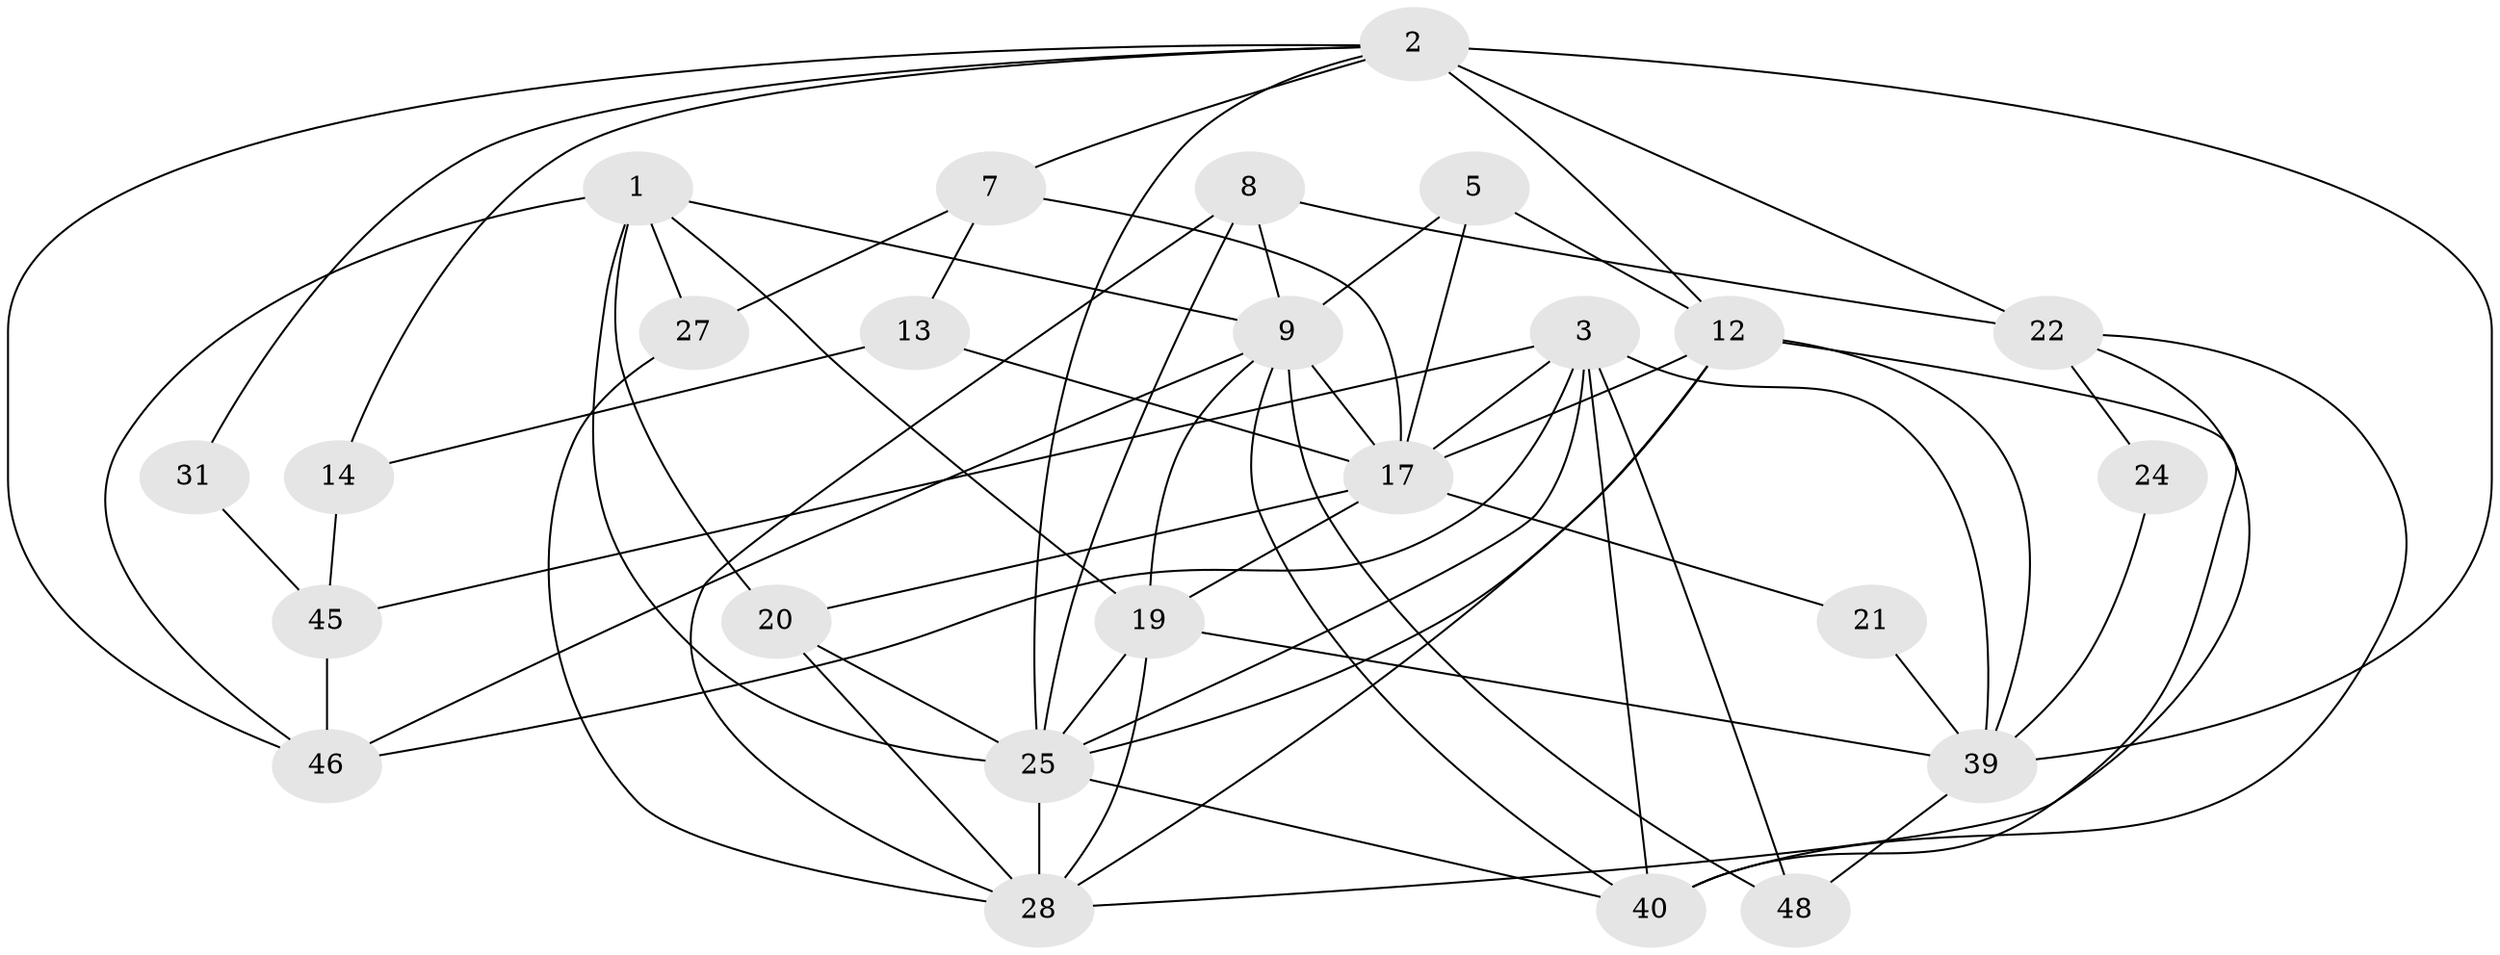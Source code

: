 // original degree distribution, {3: 0.27450980392156865, 4: 0.2549019607843137, 2: 0.13725490196078433, 6: 0.11764705882352941, 5: 0.17647058823529413, 8: 0.0196078431372549, 7: 0.0196078431372549}
// Generated by graph-tools (version 1.1) at 2025/14/03/09/25 04:14:49]
// undirected, 25 vertices, 63 edges
graph export_dot {
graph [start="1"]
  node [color=gray90,style=filled];
  1 [super="+4"];
  2 [super="+6"];
  3 [super="+16+15"];
  5;
  7 [super="+11"];
  8 [super="+38"];
  9 [super="+41"];
  12 [super="+34"];
  13 [super="+29"];
  14;
  17 [super="+18+30"];
  19 [super="+23"];
  20 [super="+26"];
  21;
  22 [super="+32"];
  24;
  25 [super="+43"];
  27;
  28 [super="+49+33"];
  31;
  39 [super="+47"];
  40 [super="+42"];
  45;
  46;
  48;
  1 -- 20;
  1 -- 25;
  1 -- 27;
  1 -- 46;
  1 -- 9;
  1 -- 19;
  2 -- 22 [weight=2];
  2 -- 14;
  2 -- 39;
  2 -- 7;
  2 -- 12 [weight=2];
  2 -- 46;
  2 -- 25;
  2 -- 31;
  3 -- 25;
  3 -- 39;
  3 -- 48;
  3 -- 45;
  3 -- 46;
  3 -- 40;
  3 -- 17;
  5 -- 17;
  5 -- 9;
  5 -- 12;
  7 -- 17 [weight=2];
  7 -- 27;
  7 -- 13;
  8 -- 25;
  8 -- 28;
  8 -- 9;
  8 -- 22;
  9 -- 19;
  9 -- 40;
  9 -- 48;
  9 -- 46;
  9 -- 17;
  12 -- 17;
  12 -- 39 [weight=2];
  12 -- 40;
  12 -- 25;
  12 -- 28;
  13 -- 14;
  13 -- 17;
  14 -- 45;
  17 -- 20 [weight=3];
  17 -- 19;
  17 -- 21;
  19 -- 28;
  19 -- 39 [weight=2];
  19 -- 25;
  20 -- 28;
  20 -- 25;
  21 -- 39;
  22 -- 28;
  22 -- 24;
  22 -- 40;
  24 -- 39;
  25 -- 40;
  25 -- 28;
  27 -- 28;
  31 -- 45;
  39 -- 48;
  45 -- 46;
}
